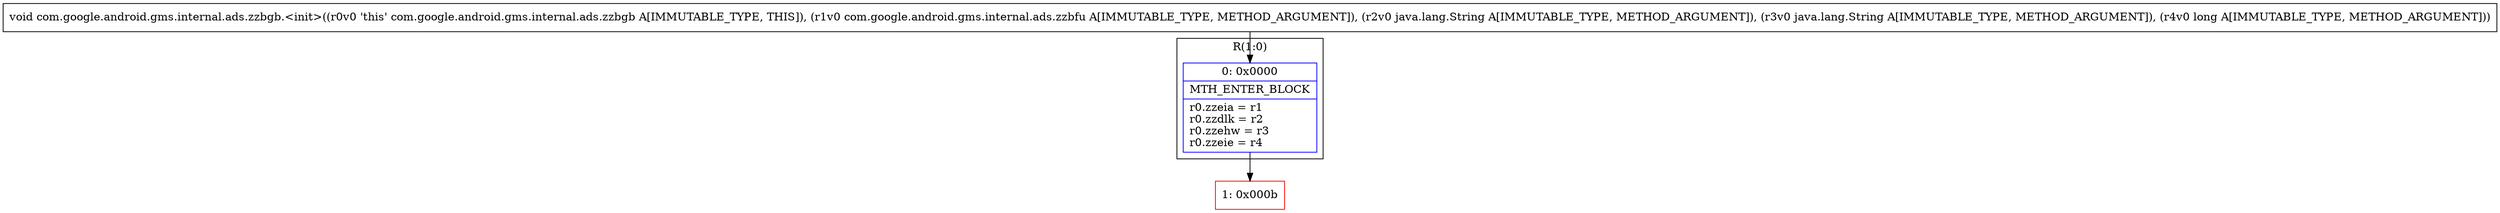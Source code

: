 digraph "CFG forcom.google.android.gms.internal.ads.zzbgb.\<init\>(Lcom\/google\/android\/gms\/internal\/ads\/zzbfu;Ljava\/lang\/String;Ljava\/lang\/String;J)V" {
subgraph cluster_Region_720365345 {
label = "R(1:0)";
node [shape=record,color=blue];
Node_0 [shape=record,label="{0\:\ 0x0000|MTH_ENTER_BLOCK\l|r0.zzeia = r1\lr0.zzdlk = r2\lr0.zzehw = r3\lr0.zzeie = r4\l}"];
}
Node_1 [shape=record,color=red,label="{1\:\ 0x000b}"];
MethodNode[shape=record,label="{void com.google.android.gms.internal.ads.zzbgb.\<init\>((r0v0 'this' com.google.android.gms.internal.ads.zzbgb A[IMMUTABLE_TYPE, THIS]), (r1v0 com.google.android.gms.internal.ads.zzbfu A[IMMUTABLE_TYPE, METHOD_ARGUMENT]), (r2v0 java.lang.String A[IMMUTABLE_TYPE, METHOD_ARGUMENT]), (r3v0 java.lang.String A[IMMUTABLE_TYPE, METHOD_ARGUMENT]), (r4v0 long A[IMMUTABLE_TYPE, METHOD_ARGUMENT])) }"];
MethodNode -> Node_0;
Node_0 -> Node_1;
}

